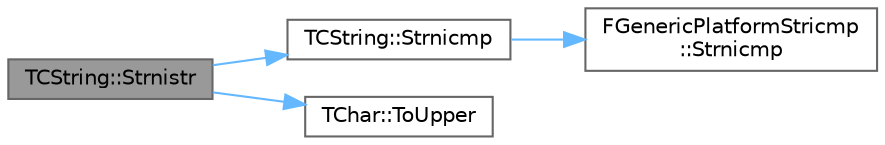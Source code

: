digraph "TCString::Strnistr"
{
 // INTERACTIVE_SVG=YES
 // LATEX_PDF_SIZE
  bgcolor="transparent";
  edge [fontname=Helvetica,fontsize=10,labelfontname=Helvetica,labelfontsize=10];
  node [fontname=Helvetica,fontsize=10,shape=box,height=0.2,width=0.4];
  rankdir="LR";
  Node1 [id="Node000001",label="TCString::Strnistr",height=0.2,width=0.4,color="gray40", fillcolor="grey60", style="filled", fontcolor="black",tooltip="Finds string in string, case insensitive."];
  Node1 -> Node2 [id="edge1_Node000001_Node000002",color="steelblue1",style="solid",tooltip=" "];
  Node2 [id="Node000002",label="TCString::Strnicmp",height=0.2,width=0.4,color="grey40", fillcolor="white", style="filled",URL="$df/d74/structTCString.html#a766119e5e1c8a1abb4f21e25fa0a54e9",tooltip="strnicmp wrapper"];
  Node2 -> Node3 [id="edge2_Node000002_Node000003",color="steelblue1",style="solid",tooltip=" "];
  Node3 [id="Node000003",label="FGenericPlatformStricmp\l::Strnicmp",height=0.2,width=0.4,color="grey40", fillcolor="white", style="filled",URL="$db/dd5/structFGenericPlatformStricmp.html#a7e104aa68e47503b9e06636234bfba39",tooltip=" "];
  Node1 -> Node4 [id="edge3_Node000001_Node000004",color="steelblue1",style="solid",tooltip=" "];
  Node4 [id="Node000004",label="TChar::ToUpper",height=0.2,width=0.4,color="grey40", fillcolor="white", style="filled",URL="$d2/d80/structTChar.html#aac4391f075601d2adf118e96acf8da83",tooltip="Only converts ASCII characters, same as CRT to[w]upper() with standard C locale."];
}
